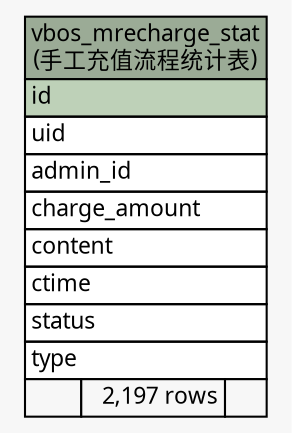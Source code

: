 // dot 2.26.0 on Linux 2.6.32-504.3.3.el6.x86_64
// SchemaSpy rev Unknown
digraph "vbos_mrecharge_stat" {
  graph [
    rankdir="RL"
    bgcolor="#f7f7f7"
    nodesep="0.18"
    ranksep="0.46"
    fontname="Microsoft YaHei"
    fontsize="11"
  ];
  node [
    fontname="Microsoft YaHei"
    fontsize="11"
    shape="plaintext"
  ];
  edge [
    arrowsize="0.8"
  ];
  "vbos_mrecharge_stat" [
    label=<
    <TABLE BORDER="0" CELLBORDER="1" CELLSPACING="0" BGCOLOR="#ffffff">
      <TR><TD COLSPAN="3" BGCOLOR="#9bab96" ALIGN="CENTER">vbos_mrecharge_stat<br/>(手工充值流程统计表)</TD></TR>
      <TR><TD PORT="id" COLSPAN="3" BGCOLOR="#bed1b8" ALIGN="LEFT">id</TD></TR>
      <TR><TD PORT="uid" COLSPAN="3" ALIGN="LEFT">uid</TD></TR>
      <TR><TD PORT="admin_id" COLSPAN="3" ALIGN="LEFT">admin_id</TD></TR>
      <TR><TD PORT="charge_amount" COLSPAN="3" ALIGN="LEFT">charge_amount</TD></TR>
      <TR><TD PORT="content" COLSPAN="3" ALIGN="LEFT">content</TD></TR>
      <TR><TD PORT="ctime" COLSPAN="3" ALIGN="LEFT">ctime</TD></TR>
      <TR><TD PORT="status" COLSPAN="3" ALIGN="LEFT">status</TD></TR>
      <TR><TD PORT="type" COLSPAN="3" ALIGN="LEFT">type</TD></TR>
      <TR><TD ALIGN="LEFT" BGCOLOR="#f7f7f7">  </TD><TD ALIGN="RIGHT" BGCOLOR="#f7f7f7">2,197 rows</TD><TD ALIGN="RIGHT" BGCOLOR="#f7f7f7">  </TD></TR>
    </TABLE>>
    URL="tables/vbos_mrecharge_stat.html"
    tooltip="vbos_mrecharge_stat"
  ];
}
